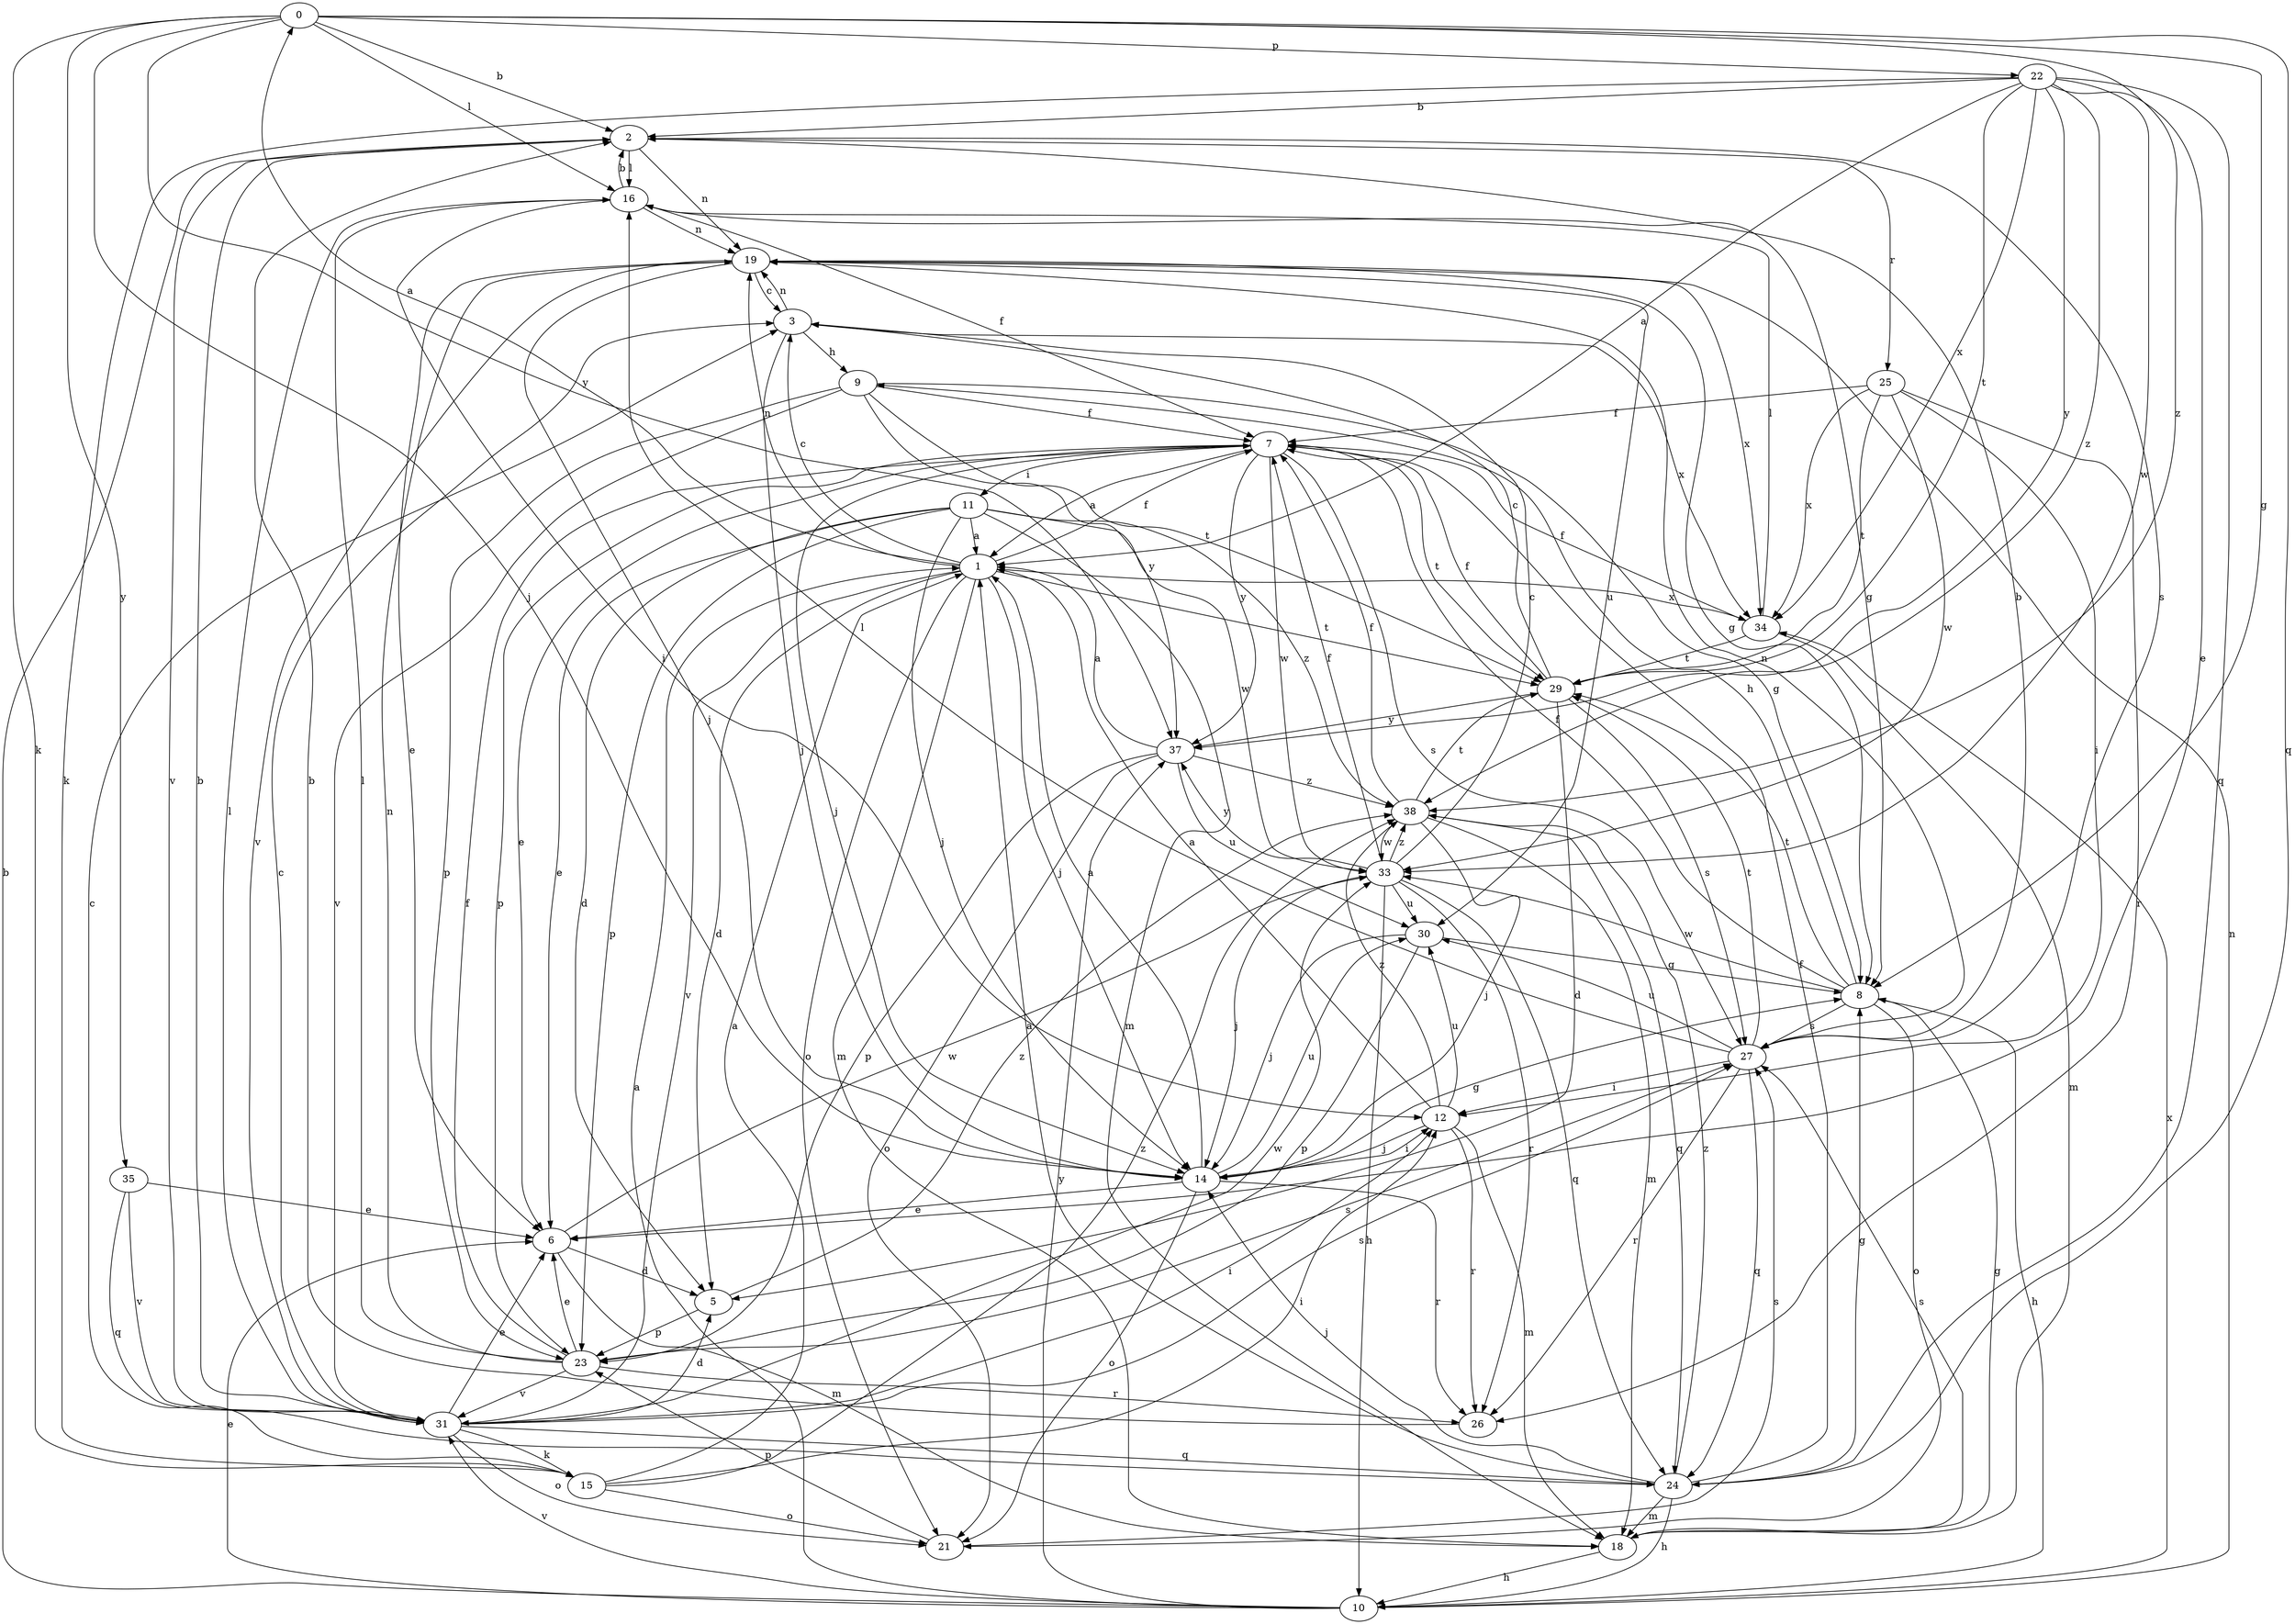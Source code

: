 strict digraph  {
0;
1;
2;
3;
5;
6;
7;
8;
9;
10;
11;
12;
14;
15;
16;
18;
19;
21;
22;
23;
24;
25;
26;
27;
29;
30;
31;
33;
34;
35;
37;
38;
0 -> 2  [label=b];
0 -> 8  [label=g];
0 -> 14  [label=j];
0 -> 15  [label=k];
0 -> 16  [label=l];
0 -> 22  [label=p];
0 -> 24  [label=q];
0 -> 35  [label=y];
0 -> 37  [label=y];
0 -> 38  [label=z];
1 -> 0  [label=a];
1 -> 3  [label=c];
1 -> 5  [label=d];
1 -> 7  [label=f];
1 -> 14  [label=j];
1 -> 18  [label=m];
1 -> 19  [label=n];
1 -> 21  [label=o];
1 -> 29  [label=t];
1 -> 31  [label=v];
1 -> 34  [label=x];
2 -> 16  [label=l];
2 -> 19  [label=n];
2 -> 25  [label=r];
2 -> 27  [label=s];
2 -> 31  [label=v];
3 -> 9  [label=h];
3 -> 14  [label=j];
3 -> 19  [label=n];
3 -> 34  [label=x];
5 -> 23  [label=p];
5 -> 38  [label=z];
6 -> 5  [label=d];
6 -> 18  [label=m];
6 -> 33  [label=w];
7 -> 1  [label=a];
7 -> 6  [label=e];
7 -> 11  [label=i];
7 -> 14  [label=j];
7 -> 23  [label=p];
7 -> 27  [label=s];
7 -> 29  [label=t];
7 -> 33  [label=w];
7 -> 37  [label=y];
8 -> 7  [label=f];
8 -> 9  [label=h];
8 -> 10  [label=h];
8 -> 21  [label=o];
8 -> 27  [label=s];
8 -> 29  [label=t];
8 -> 33  [label=w];
9 -> 7  [label=f];
9 -> 8  [label=g];
9 -> 23  [label=p];
9 -> 29  [label=t];
9 -> 31  [label=v];
9 -> 37  [label=y];
10 -> 1  [label=a];
10 -> 2  [label=b];
10 -> 6  [label=e];
10 -> 19  [label=n];
10 -> 31  [label=v];
10 -> 34  [label=x];
10 -> 37  [label=y];
11 -> 1  [label=a];
11 -> 5  [label=d];
11 -> 6  [label=e];
11 -> 14  [label=j];
11 -> 18  [label=m];
11 -> 23  [label=p];
11 -> 33  [label=w];
11 -> 38  [label=z];
12 -> 1  [label=a];
12 -> 14  [label=j];
12 -> 18  [label=m];
12 -> 26  [label=r];
12 -> 30  [label=u];
12 -> 38  [label=z];
14 -> 1  [label=a];
14 -> 6  [label=e];
14 -> 8  [label=g];
14 -> 12  [label=i];
14 -> 21  [label=o];
14 -> 26  [label=r];
14 -> 30  [label=u];
15 -> 1  [label=a];
15 -> 3  [label=c];
15 -> 12  [label=i];
15 -> 21  [label=o];
15 -> 38  [label=z];
16 -> 2  [label=b];
16 -> 7  [label=f];
16 -> 8  [label=g];
16 -> 12  [label=i];
16 -> 19  [label=n];
18 -> 8  [label=g];
18 -> 10  [label=h];
18 -> 27  [label=s];
19 -> 3  [label=c];
19 -> 6  [label=e];
19 -> 8  [label=g];
19 -> 14  [label=j];
19 -> 30  [label=u];
19 -> 31  [label=v];
19 -> 34  [label=x];
21 -> 23  [label=p];
21 -> 27  [label=s];
22 -> 1  [label=a];
22 -> 2  [label=b];
22 -> 6  [label=e];
22 -> 15  [label=k];
22 -> 24  [label=q];
22 -> 29  [label=t];
22 -> 33  [label=w];
22 -> 34  [label=x];
22 -> 37  [label=y];
22 -> 38  [label=z];
23 -> 6  [label=e];
23 -> 7  [label=f];
23 -> 16  [label=l];
23 -> 19  [label=n];
23 -> 26  [label=r];
23 -> 27  [label=s];
23 -> 31  [label=v];
24 -> 1  [label=a];
24 -> 7  [label=f];
24 -> 8  [label=g];
24 -> 10  [label=h];
24 -> 14  [label=j];
24 -> 18  [label=m];
24 -> 38  [label=z];
25 -> 7  [label=f];
25 -> 12  [label=i];
25 -> 26  [label=r];
25 -> 29  [label=t];
25 -> 33  [label=w];
25 -> 34  [label=x];
26 -> 2  [label=b];
27 -> 2  [label=b];
27 -> 12  [label=i];
27 -> 16  [label=l];
27 -> 19  [label=n];
27 -> 24  [label=q];
27 -> 26  [label=r];
27 -> 29  [label=t];
27 -> 30  [label=u];
29 -> 3  [label=c];
29 -> 5  [label=d];
29 -> 7  [label=f];
29 -> 27  [label=s];
29 -> 37  [label=y];
30 -> 8  [label=g];
30 -> 14  [label=j];
30 -> 23  [label=p];
31 -> 2  [label=b];
31 -> 3  [label=c];
31 -> 5  [label=d];
31 -> 6  [label=e];
31 -> 12  [label=i];
31 -> 15  [label=k];
31 -> 16  [label=l];
31 -> 21  [label=o];
31 -> 24  [label=q];
31 -> 27  [label=s];
31 -> 33  [label=w];
33 -> 3  [label=c];
33 -> 7  [label=f];
33 -> 10  [label=h];
33 -> 14  [label=j];
33 -> 24  [label=q];
33 -> 26  [label=r];
33 -> 30  [label=u];
33 -> 37  [label=y];
33 -> 38  [label=z];
34 -> 7  [label=f];
34 -> 16  [label=l];
34 -> 18  [label=m];
34 -> 29  [label=t];
35 -> 6  [label=e];
35 -> 24  [label=q];
35 -> 31  [label=v];
37 -> 1  [label=a];
37 -> 21  [label=o];
37 -> 23  [label=p];
37 -> 30  [label=u];
37 -> 38  [label=z];
38 -> 7  [label=f];
38 -> 14  [label=j];
38 -> 18  [label=m];
38 -> 24  [label=q];
38 -> 29  [label=t];
38 -> 33  [label=w];
}
